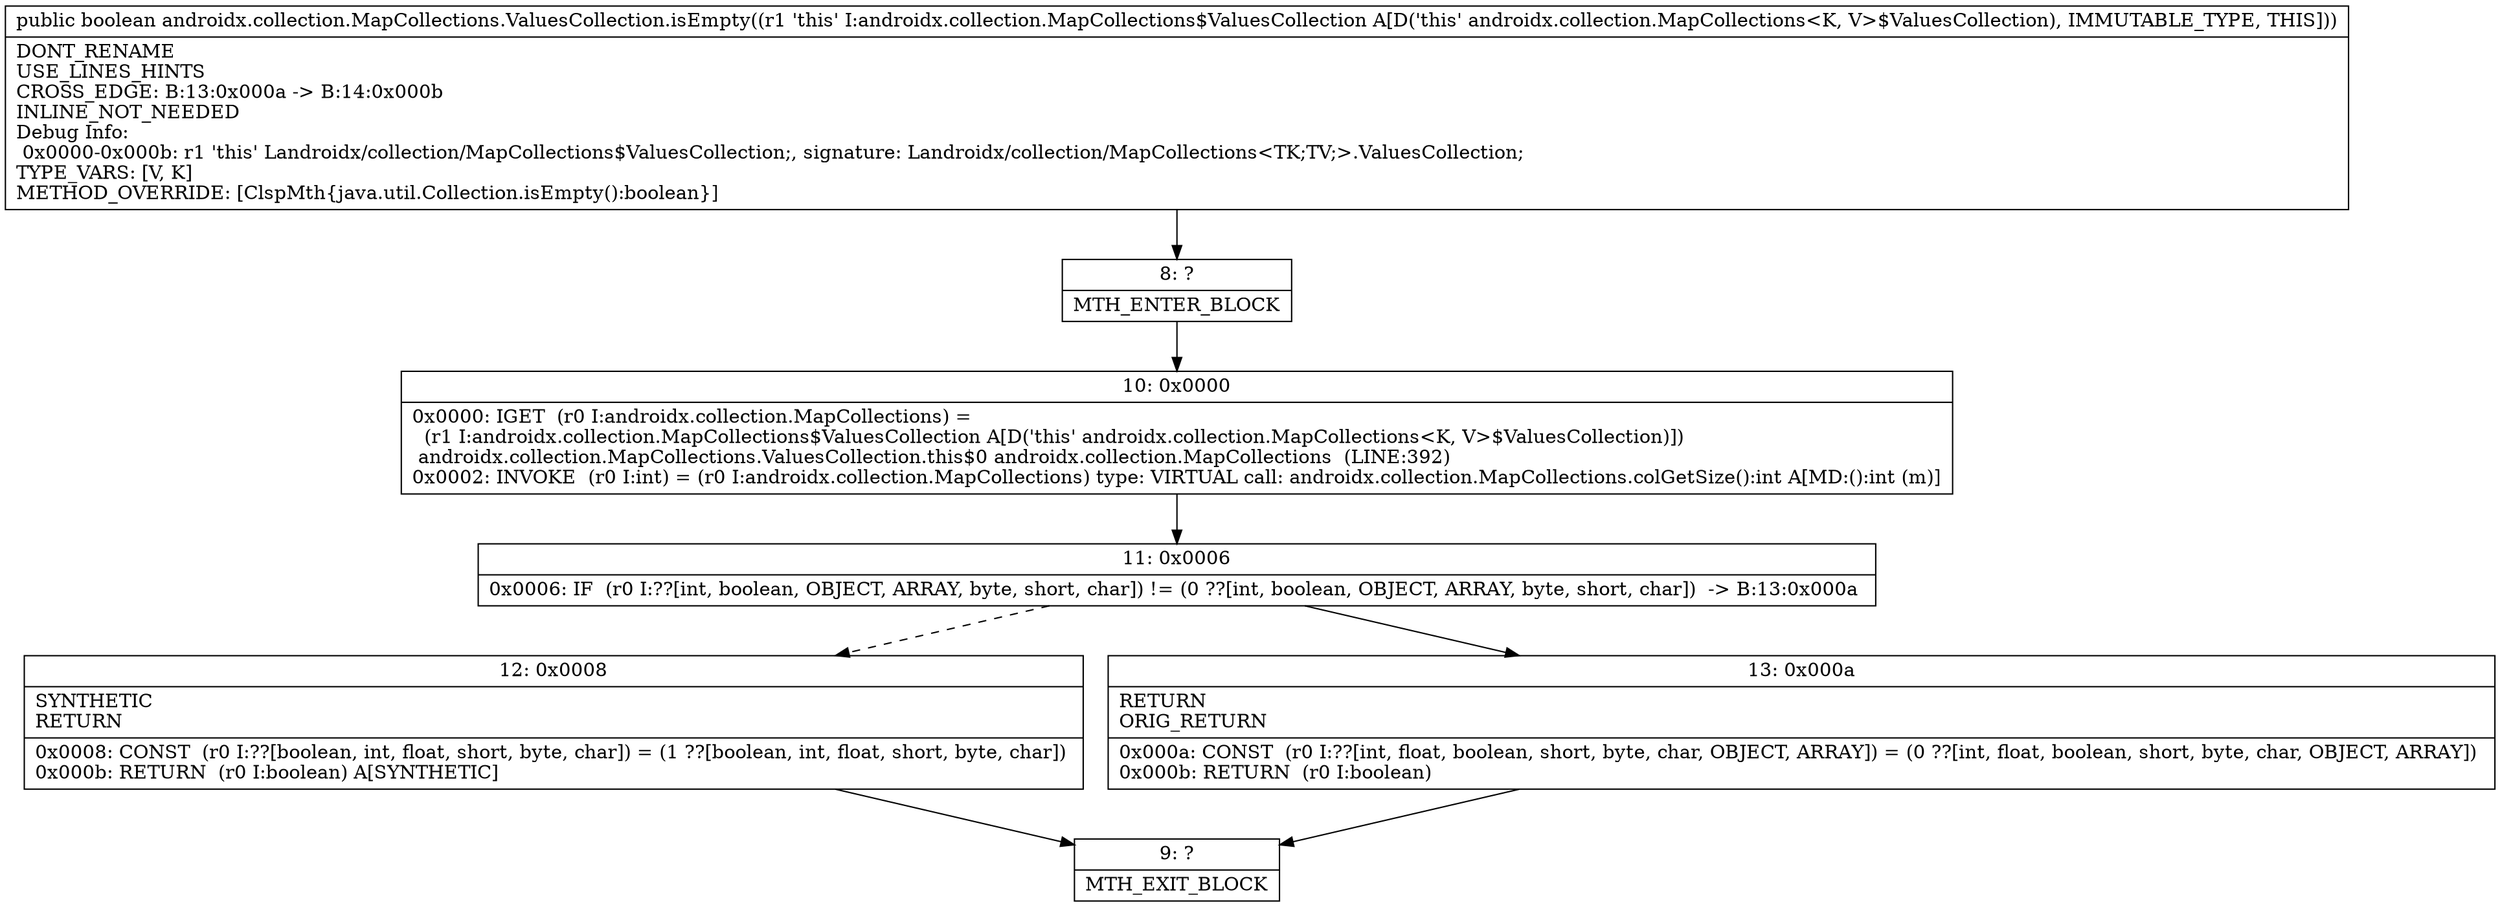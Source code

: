 digraph "CFG forandroidx.collection.MapCollections.ValuesCollection.isEmpty()Z" {
Node_8 [shape=record,label="{8\:\ ?|MTH_ENTER_BLOCK\l}"];
Node_10 [shape=record,label="{10\:\ 0x0000|0x0000: IGET  (r0 I:androidx.collection.MapCollections) = \l  (r1 I:androidx.collection.MapCollections$ValuesCollection A[D('this' androidx.collection.MapCollections\<K, V\>$ValuesCollection)])\l androidx.collection.MapCollections.ValuesCollection.this$0 androidx.collection.MapCollections  (LINE:392)\l0x0002: INVOKE  (r0 I:int) = (r0 I:androidx.collection.MapCollections) type: VIRTUAL call: androidx.collection.MapCollections.colGetSize():int A[MD:():int (m)]\l}"];
Node_11 [shape=record,label="{11\:\ 0x0006|0x0006: IF  (r0 I:??[int, boolean, OBJECT, ARRAY, byte, short, char]) != (0 ??[int, boolean, OBJECT, ARRAY, byte, short, char])  \-\> B:13:0x000a \l}"];
Node_12 [shape=record,label="{12\:\ 0x0008|SYNTHETIC\lRETURN\l|0x0008: CONST  (r0 I:??[boolean, int, float, short, byte, char]) = (1 ??[boolean, int, float, short, byte, char]) \l0x000b: RETURN  (r0 I:boolean) A[SYNTHETIC]\l}"];
Node_9 [shape=record,label="{9\:\ ?|MTH_EXIT_BLOCK\l}"];
Node_13 [shape=record,label="{13\:\ 0x000a|RETURN\lORIG_RETURN\l|0x000a: CONST  (r0 I:??[int, float, boolean, short, byte, char, OBJECT, ARRAY]) = (0 ??[int, float, boolean, short, byte, char, OBJECT, ARRAY]) \l0x000b: RETURN  (r0 I:boolean) \l}"];
MethodNode[shape=record,label="{public boolean androidx.collection.MapCollections.ValuesCollection.isEmpty((r1 'this' I:androidx.collection.MapCollections$ValuesCollection A[D('this' androidx.collection.MapCollections\<K, V\>$ValuesCollection), IMMUTABLE_TYPE, THIS]))  | DONT_RENAME\lUSE_LINES_HINTS\lCROSS_EDGE: B:13:0x000a \-\> B:14:0x000b\lINLINE_NOT_NEEDED\lDebug Info:\l  0x0000\-0x000b: r1 'this' Landroidx\/collection\/MapCollections$ValuesCollection;, signature: Landroidx\/collection\/MapCollections\<TK;TV;\>.ValuesCollection;\lTYPE_VARS: [V, K]\lMETHOD_OVERRIDE: [ClspMth\{java.util.Collection.isEmpty():boolean\}]\l}"];
MethodNode -> Node_8;Node_8 -> Node_10;
Node_10 -> Node_11;
Node_11 -> Node_12[style=dashed];
Node_11 -> Node_13;
Node_12 -> Node_9;
Node_13 -> Node_9;
}

